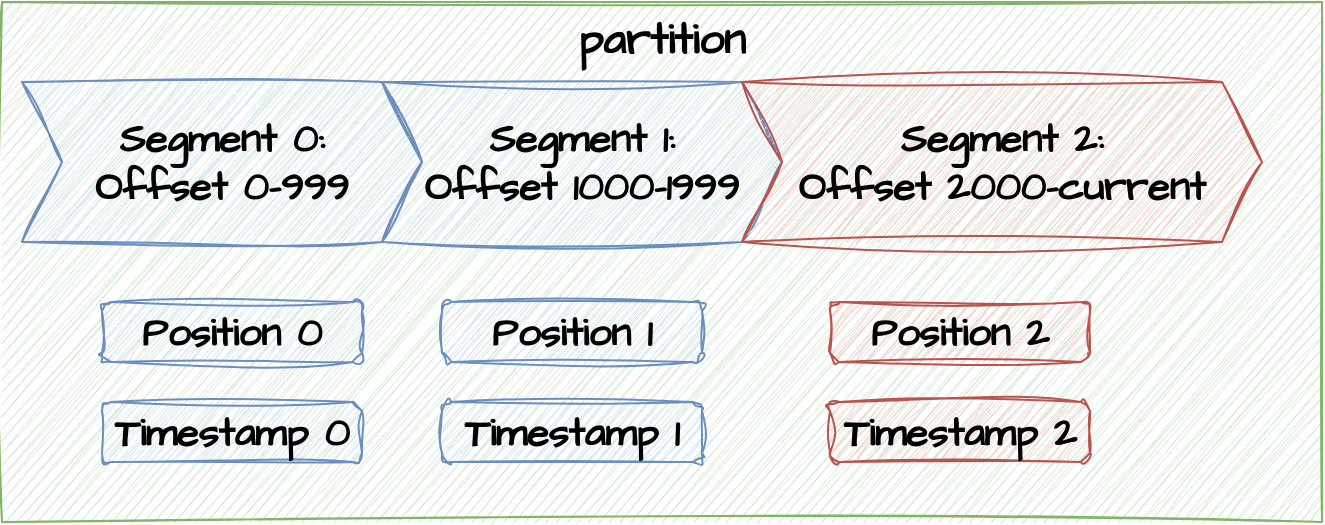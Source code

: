 <mxfile version="22.0.0" type="device">
  <diagram name="Page-1" id="mTzFkCv93FXVUQIwR9wX">
    <mxGraphModel dx="792" dy="1187" grid="1" gridSize="10" guides="1" tooltips="1" connect="1" arrows="1" fold="1" page="1" pageScale="1" pageWidth="827" pageHeight="1169" math="0" shadow="0">
      <root>
        <mxCell id="0" />
        <mxCell id="1" parent="0" />
        <mxCell id="WN35yA_8u-u1yVAsZaIi-10" value="&lt;b&gt;&lt;font style=&quot;font-size: 22px;&quot;&gt;partition&lt;/font&gt;&lt;/b&gt;" style="rounded=0;whiteSpace=wrap;html=1;sketch=1;hachureGap=4;jiggle=2;curveFitting=1;fontFamily=Architects Daughter;fontSource=https%3A%2F%2Ffonts.googleapis.com%2Fcss%3Ffamily%3DArchitects%2BDaughter;fontSize=20;fillColor=#d5e8d4;strokeColor=#82b366;verticalAlign=top;" vertex="1" parent="1">
          <mxGeometry x="10" y="320" width="660" height="260" as="geometry" />
        </mxCell>
        <mxCell id="WN35yA_8u-u1yVAsZaIi-1" value="&lt;b&gt;Segment 0:&lt;br&gt;Offset 0-999&lt;/b&gt;" style="shape=step;perimeter=stepPerimeter;whiteSpace=wrap;html=1;fixedSize=1;sketch=1;hachureGap=4;jiggle=2;curveFitting=1;fontFamily=Architects Daughter;fontSource=https%3A%2F%2Ffonts.googleapis.com%2Fcss%3Ffamily%3DArchitects%2BDaughter;fontSize=20;fillColor=#dae8fc;strokeColor=#6c8ebf;" vertex="1" parent="1">
          <mxGeometry x="20" y="360" width="200" height="80" as="geometry" />
        </mxCell>
        <mxCell id="WN35yA_8u-u1yVAsZaIi-2" value="&lt;b&gt;Segment 1:&lt;br&gt;Offset 1000-1999&lt;/b&gt;" style="shape=step;perimeter=stepPerimeter;whiteSpace=wrap;html=1;fixedSize=1;sketch=1;hachureGap=4;jiggle=2;curveFitting=1;fontFamily=Architects Daughter;fontSource=https%3A%2F%2Ffonts.googleapis.com%2Fcss%3Ffamily%3DArchitects%2BDaughter;fontSize=20;fillColor=#dae8fc;strokeColor=#6c8ebf;" vertex="1" parent="1">
          <mxGeometry x="200" y="360" width="200" height="80" as="geometry" />
        </mxCell>
        <mxCell id="WN35yA_8u-u1yVAsZaIi-3" value="&lt;b&gt;Segment 2:&lt;br&gt;Offset 2000-current&lt;/b&gt;" style="shape=step;perimeter=stepPerimeter;whiteSpace=wrap;html=1;fixedSize=1;sketch=1;hachureGap=4;jiggle=2;curveFitting=1;fontFamily=Architects Daughter;fontSource=https%3A%2F%2Ffonts.googleapis.com%2Fcss%3Ffamily%3DArchitects%2BDaughter;fontSize=20;fillColor=#f8cecc;strokeColor=#b85450;" vertex="1" parent="1">
          <mxGeometry x="380" y="360" width="260" height="80" as="geometry" />
        </mxCell>
        <mxCell id="WN35yA_8u-u1yVAsZaIi-4" value="&lt;b&gt;Timestamp 0&lt;/b&gt;" style="rounded=1;whiteSpace=wrap;html=1;sketch=1;hachureGap=4;jiggle=2;curveFitting=1;fontFamily=Architects Daughter;fontSource=https%3A%2F%2Ffonts.googleapis.com%2Fcss%3Ffamily%3DArchitects%2BDaughter;fontSize=20;fillColor=#dae8fc;strokeColor=#6c8ebf;" vertex="1" parent="1">
          <mxGeometry x="60" y="520" width="130" height="30" as="geometry" />
        </mxCell>
        <mxCell id="WN35yA_8u-u1yVAsZaIi-5" value="&lt;b&gt;Position 0&lt;/b&gt;" style="rounded=1;whiteSpace=wrap;html=1;sketch=1;hachureGap=4;jiggle=2;curveFitting=1;fontFamily=Architects Daughter;fontSource=https%3A%2F%2Ffonts.googleapis.com%2Fcss%3Ffamily%3DArchitects%2BDaughter;fontSize=20;fillColor=#dae8fc;strokeColor=#6c8ebf;" vertex="1" parent="1">
          <mxGeometry x="60" y="470" width="130" height="30" as="geometry" />
        </mxCell>
        <mxCell id="WN35yA_8u-u1yVAsZaIi-6" value="&lt;b&gt;Timestamp 1&lt;/b&gt;" style="rounded=1;whiteSpace=wrap;html=1;sketch=1;hachureGap=4;jiggle=2;curveFitting=1;fontFamily=Architects Daughter;fontSource=https%3A%2F%2Ffonts.googleapis.com%2Fcss%3Ffamily%3DArchitects%2BDaughter;fontSize=20;fillColor=#dae8fc;strokeColor=#6c8ebf;" vertex="1" parent="1">
          <mxGeometry x="230" y="520" width="130" height="30" as="geometry" />
        </mxCell>
        <mxCell id="WN35yA_8u-u1yVAsZaIi-7" value="&lt;b&gt;Position 1&lt;/b&gt;" style="rounded=1;whiteSpace=wrap;html=1;sketch=1;hachureGap=4;jiggle=2;curveFitting=1;fontFamily=Architects Daughter;fontSource=https%3A%2F%2Ffonts.googleapis.com%2Fcss%3Ffamily%3DArchitects%2BDaughter;fontSize=20;fillColor=#dae8fc;strokeColor=#6c8ebf;" vertex="1" parent="1">
          <mxGeometry x="230" y="470" width="130" height="30" as="geometry" />
        </mxCell>
        <mxCell id="WN35yA_8u-u1yVAsZaIi-8" value="&lt;b&gt;Timestamp 2&lt;/b&gt;" style="rounded=1;whiteSpace=wrap;html=1;sketch=1;hachureGap=4;jiggle=2;curveFitting=1;fontFamily=Architects Daughter;fontSource=https%3A%2F%2Ffonts.googleapis.com%2Fcss%3Ffamily%3DArchitects%2BDaughter;fontSize=20;fillColor=#f8cecc;strokeColor=#b85450;" vertex="1" parent="1">
          <mxGeometry x="424" y="520" width="130" height="30" as="geometry" />
        </mxCell>
        <mxCell id="WN35yA_8u-u1yVAsZaIi-9" value="&lt;b&gt;Position 2&lt;/b&gt;" style="rounded=1;whiteSpace=wrap;html=1;sketch=1;hachureGap=4;jiggle=2;curveFitting=1;fontFamily=Architects Daughter;fontSource=https%3A%2F%2Ffonts.googleapis.com%2Fcss%3Ffamily%3DArchitects%2BDaughter;fontSize=20;fillColor=#f8cecc;strokeColor=#b85450;" vertex="1" parent="1">
          <mxGeometry x="424" y="470" width="130" height="30" as="geometry" />
        </mxCell>
      </root>
    </mxGraphModel>
  </diagram>
</mxfile>
